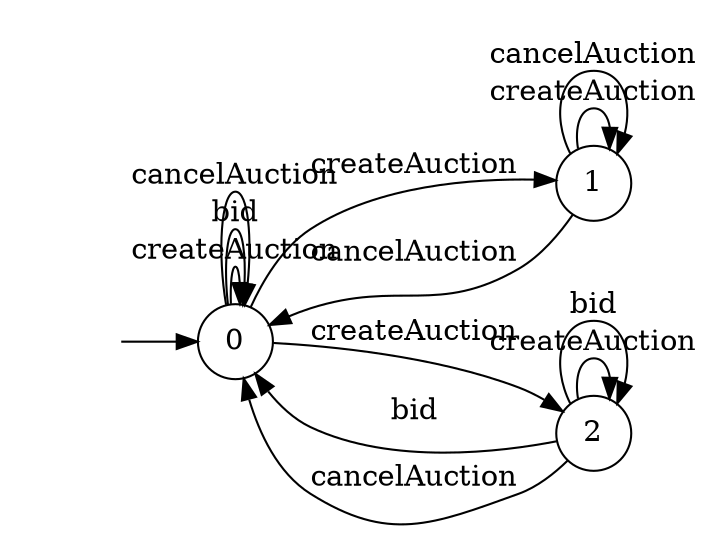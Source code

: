 digraph "./InvConPlus/Dapp-Automata-data/result/model/0x1f52b87c3503e537853e160adbf7e330ea0be7c4/SaleClockAuction/FSM-1" {
	graph [rankdir=LR]
	"" [label="" shape=plaintext]
	0 [label=0 shape=circle]
	1 [label=1 shape=circle]
	2 [label=2 shape=circle]
	"" -> 0 [label=""]
	0 -> 0 [label=createAuction]
	0 -> 1 [label=createAuction]
	0 -> 2 [label=createAuction]
	0 -> 0 [label=bid]
	0 -> 0 [label=cancelAuction]
	2 -> 2 [label=createAuction]
	2 -> 0 [label=bid]
	2 -> 2 [label=bid]
	2 -> 0 [label=cancelAuction]
	1 -> 1 [label=createAuction]
	1 -> 0 [label=cancelAuction]
	1 -> 1 [label=cancelAuction]
}
